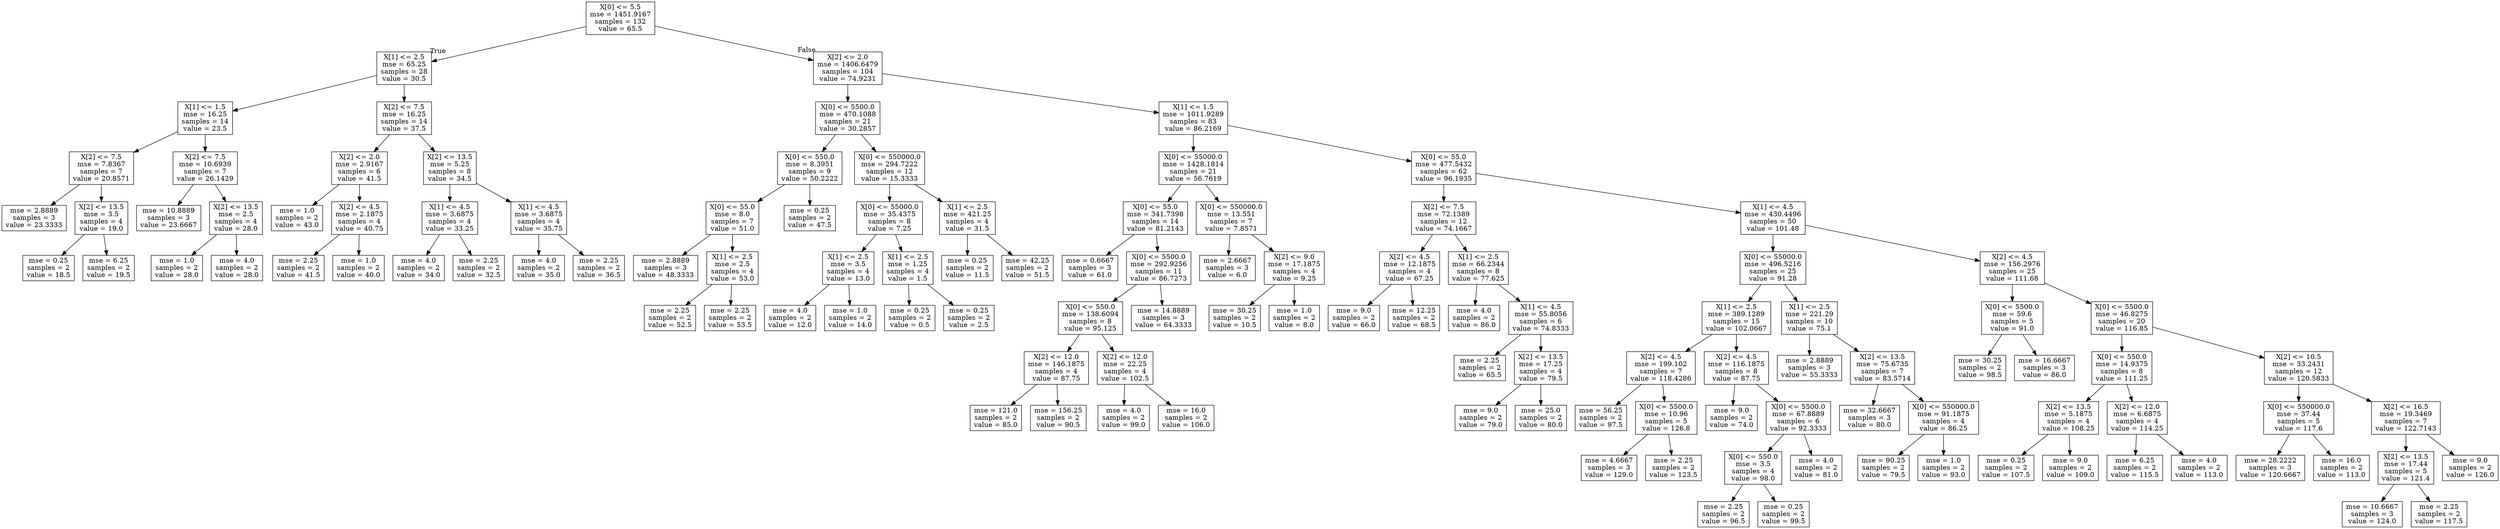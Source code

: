 digraph Tree {
node [shape=box] ;
0 [label="X[0] <= 5.5\nmse = 1451.9167\nsamples = 132\nvalue = 65.5"] ;
1 [label="X[1] <= 2.5\nmse = 65.25\nsamples = 28\nvalue = 30.5"] ;
0 -> 1 [labeldistance=2.5, labelangle=45, headlabel="True"] ;
2 [label="X[1] <= 1.5\nmse = 16.25\nsamples = 14\nvalue = 23.5"] ;
1 -> 2 ;
3 [label="X[2] <= 7.5\nmse = 7.8367\nsamples = 7\nvalue = 20.8571"] ;
2 -> 3 ;
4 [label="mse = 2.8889\nsamples = 3\nvalue = 23.3333"] ;
3 -> 4 ;
5 [label="X[2] <= 13.5\nmse = 3.5\nsamples = 4\nvalue = 19.0"] ;
3 -> 5 ;
6 [label="mse = 0.25\nsamples = 2\nvalue = 18.5"] ;
5 -> 6 ;
7 [label="mse = 6.25\nsamples = 2\nvalue = 19.5"] ;
5 -> 7 ;
8 [label="X[2] <= 7.5\nmse = 10.6939\nsamples = 7\nvalue = 26.1429"] ;
2 -> 8 ;
9 [label="mse = 10.8889\nsamples = 3\nvalue = 23.6667"] ;
8 -> 9 ;
10 [label="X[2] <= 13.5\nmse = 2.5\nsamples = 4\nvalue = 28.0"] ;
8 -> 10 ;
11 [label="mse = 1.0\nsamples = 2\nvalue = 28.0"] ;
10 -> 11 ;
12 [label="mse = 4.0\nsamples = 2\nvalue = 28.0"] ;
10 -> 12 ;
13 [label="X[2] <= 7.5\nmse = 16.25\nsamples = 14\nvalue = 37.5"] ;
1 -> 13 ;
14 [label="X[2] <= 2.0\nmse = 2.9167\nsamples = 6\nvalue = 41.5"] ;
13 -> 14 ;
15 [label="mse = 1.0\nsamples = 2\nvalue = 43.0"] ;
14 -> 15 ;
16 [label="X[2] <= 4.5\nmse = 2.1875\nsamples = 4\nvalue = 40.75"] ;
14 -> 16 ;
17 [label="mse = 2.25\nsamples = 2\nvalue = 41.5"] ;
16 -> 17 ;
18 [label="mse = 1.0\nsamples = 2\nvalue = 40.0"] ;
16 -> 18 ;
19 [label="X[2] <= 13.5\nmse = 5.25\nsamples = 8\nvalue = 34.5"] ;
13 -> 19 ;
20 [label="X[1] <= 4.5\nmse = 3.6875\nsamples = 4\nvalue = 33.25"] ;
19 -> 20 ;
21 [label="mse = 4.0\nsamples = 2\nvalue = 34.0"] ;
20 -> 21 ;
22 [label="mse = 2.25\nsamples = 2\nvalue = 32.5"] ;
20 -> 22 ;
23 [label="X[1] <= 4.5\nmse = 3.6875\nsamples = 4\nvalue = 35.75"] ;
19 -> 23 ;
24 [label="mse = 4.0\nsamples = 2\nvalue = 35.0"] ;
23 -> 24 ;
25 [label="mse = 2.25\nsamples = 2\nvalue = 36.5"] ;
23 -> 25 ;
26 [label="X[2] <= 2.0\nmse = 1406.6479\nsamples = 104\nvalue = 74.9231"] ;
0 -> 26 [labeldistance=2.5, labelangle=-45, headlabel="False"] ;
27 [label="X[0] <= 5500.0\nmse = 470.1088\nsamples = 21\nvalue = 30.2857"] ;
26 -> 27 ;
28 [label="X[0] <= 550.0\nmse = 8.3951\nsamples = 9\nvalue = 50.2222"] ;
27 -> 28 ;
29 [label="X[0] <= 55.0\nmse = 8.0\nsamples = 7\nvalue = 51.0"] ;
28 -> 29 ;
30 [label="mse = 2.8889\nsamples = 3\nvalue = 48.3333"] ;
29 -> 30 ;
31 [label="X[1] <= 2.5\nmse = 2.5\nsamples = 4\nvalue = 53.0"] ;
29 -> 31 ;
32 [label="mse = 2.25\nsamples = 2\nvalue = 52.5"] ;
31 -> 32 ;
33 [label="mse = 2.25\nsamples = 2\nvalue = 53.5"] ;
31 -> 33 ;
34 [label="mse = 0.25\nsamples = 2\nvalue = 47.5"] ;
28 -> 34 ;
35 [label="X[0] <= 550000.0\nmse = 294.7222\nsamples = 12\nvalue = 15.3333"] ;
27 -> 35 ;
36 [label="X[0] <= 55000.0\nmse = 35.4375\nsamples = 8\nvalue = 7.25"] ;
35 -> 36 ;
37 [label="X[1] <= 2.5\nmse = 3.5\nsamples = 4\nvalue = 13.0"] ;
36 -> 37 ;
38 [label="mse = 4.0\nsamples = 2\nvalue = 12.0"] ;
37 -> 38 ;
39 [label="mse = 1.0\nsamples = 2\nvalue = 14.0"] ;
37 -> 39 ;
40 [label="X[1] <= 2.5\nmse = 1.25\nsamples = 4\nvalue = 1.5"] ;
36 -> 40 ;
41 [label="mse = 0.25\nsamples = 2\nvalue = 0.5"] ;
40 -> 41 ;
42 [label="mse = 0.25\nsamples = 2\nvalue = 2.5"] ;
40 -> 42 ;
43 [label="X[1] <= 2.5\nmse = 421.25\nsamples = 4\nvalue = 31.5"] ;
35 -> 43 ;
44 [label="mse = 0.25\nsamples = 2\nvalue = 11.5"] ;
43 -> 44 ;
45 [label="mse = 42.25\nsamples = 2\nvalue = 51.5"] ;
43 -> 45 ;
46 [label="X[1] <= 1.5\nmse = 1011.9289\nsamples = 83\nvalue = 86.2169"] ;
26 -> 46 ;
47 [label="X[0] <= 55000.0\nmse = 1428.1814\nsamples = 21\nvalue = 56.7619"] ;
46 -> 47 ;
48 [label="X[0] <= 55.0\nmse = 341.7398\nsamples = 14\nvalue = 81.2143"] ;
47 -> 48 ;
49 [label="mse = 0.6667\nsamples = 3\nvalue = 61.0"] ;
48 -> 49 ;
50 [label="X[0] <= 5500.0\nmse = 292.9256\nsamples = 11\nvalue = 86.7273"] ;
48 -> 50 ;
51 [label="X[0] <= 550.0\nmse = 138.6094\nsamples = 8\nvalue = 95.125"] ;
50 -> 51 ;
52 [label="X[2] <= 12.0\nmse = 146.1875\nsamples = 4\nvalue = 87.75"] ;
51 -> 52 ;
53 [label="mse = 121.0\nsamples = 2\nvalue = 85.0"] ;
52 -> 53 ;
54 [label="mse = 156.25\nsamples = 2\nvalue = 90.5"] ;
52 -> 54 ;
55 [label="X[2] <= 12.0\nmse = 22.25\nsamples = 4\nvalue = 102.5"] ;
51 -> 55 ;
56 [label="mse = 4.0\nsamples = 2\nvalue = 99.0"] ;
55 -> 56 ;
57 [label="mse = 16.0\nsamples = 2\nvalue = 106.0"] ;
55 -> 57 ;
58 [label="mse = 14.8889\nsamples = 3\nvalue = 64.3333"] ;
50 -> 58 ;
59 [label="X[0] <= 550000.0\nmse = 13.551\nsamples = 7\nvalue = 7.8571"] ;
47 -> 59 ;
60 [label="mse = 2.6667\nsamples = 3\nvalue = 6.0"] ;
59 -> 60 ;
61 [label="X[2] <= 9.0\nmse = 17.1875\nsamples = 4\nvalue = 9.25"] ;
59 -> 61 ;
62 [label="mse = 30.25\nsamples = 2\nvalue = 10.5"] ;
61 -> 62 ;
63 [label="mse = 1.0\nsamples = 2\nvalue = 8.0"] ;
61 -> 63 ;
64 [label="X[0] <= 55.0\nmse = 477.5432\nsamples = 62\nvalue = 96.1935"] ;
46 -> 64 ;
65 [label="X[2] <= 7.5\nmse = 72.1389\nsamples = 12\nvalue = 74.1667"] ;
64 -> 65 ;
66 [label="X[2] <= 4.5\nmse = 12.1875\nsamples = 4\nvalue = 67.25"] ;
65 -> 66 ;
67 [label="mse = 9.0\nsamples = 2\nvalue = 66.0"] ;
66 -> 67 ;
68 [label="mse = 12.25\nsamples = 2\nvalue = 68.5"] ;
66 -> 68 ;
69 [label="X[1] <= 2.5\nmse = 66.2344\nsamples = 8\nvalue = 77.625"] ;
65 -> 69 ;
70 [label="mse = 4.0\nsamples = 2\nvalue = 86.0"] ;
69 -> 70 ;
71 [label="X[1] <= 4.5\nmse = 55.8056\nsamples = 6\nvalue = 74.8333"] ;
69 -> 71 ;
72 [label="mse = 2.25\nsamples = 2\nvalue = 65.5"] ;
71 -> 72 ;
73 [label="X[2] <= 13.5\nmse = 17.25\nsamples = 4\nvalue = 79.5"] ;
71 -> 73 ;
74 [label="mse = 9.0\nsamples = 2\nvalue = 79.0"] ;
73 -> 74 ;
75 [label="mse = 25.0\nsamples = 2\nvalue = 80.0"] ;
73 -> 75 ;
76 [label="X[1] <= 4.5\nmse = 430.4496\nsamples = 50\nvalue = 101.48"] ;
64 -> 76 ;
77 [label="X[0] <= 55000.0\nmse = 496.5216\nsamples = 25\nvalue = 91.28"] ;
76 -> 77 ;
78 [label="X[1] <= 2.5\nmse = 389.1289\nsamples = 15\nvalue = 102.0667"] ;
77 -> 78 ;
79 [label="X[2] <= 4.5\nmse = 199.102\nsamples = 7\nvalue = 118.4286"] ;
78 -> 79 ;
80 [label="mse = 56.25\nsamples = 2\nvalue = 97.5"] ;
79 -> 80 ;
81 [label="X[0] <= 5500.0\nmse = 10.96\nsamples = 5\nvalue = 126.8"] ;
79 -> 81 ;
82 [label="mse = 4.6667\nsamples = 3\nvalue = 129.0"] ;
81 -> 82 ;
83 [label="mse = 2.25\nsamples = 2\nvalue = 123.5"] ;
81 -> 83 ;
84 [label="X[2] <= 4.5\nmse = 116.1875\nsamples = 8\nvalue = 87.75"] ;
78 -> 84 ;
85 [label="mse = 9.0\nsamples = 2\nvalue = 74.0"] ;
84 -> 85 ;
86 [label="X[0] <= 5500.0\nmse = 67.8889\nsamples = 6\nvalue = 92.3333"] ;
84 -> 86 ;
87 [label="X[0] <= 550.0\nmse = 3.5\nsamples = 4\nvalue = 98.0"] ;
86 -> 87 ;
88 [label="mse = 2.25\nsamples = 2\nvalue = 96.5"] ;
87 -> 88 ;
89 [label="mse = 0.25\nsamples = 2\nvalue = 99.5"] ;
87 -> 89 ;
90 [label="mse = 4.0\nsamples = 2\nvalue = 81.0"] ;
86 -> 90 ;
91 [label="X[1] <= 2.5\nmse = 221.29\nsamples = 10\nvalue = 75.1"] ;
77 -> 91 ;
92 [label="mse = 2.8889\nsamples = 3\nvalue = 55.3333"] ;
91 -> 92 ;
93 [label="X[2] <= 13.5\nmse = 75.6735\nsamples = 7\nvalue = 83.5714"] ;
91 -> 93 ;
94 [label="mse = 32.6667\nsamples = 3\nvalue = 80.0"] ;
93 -> 94 ;
95 [label="X[0] <= 550000.0\nmse = 91.1875\nsamples = 4\nvalue = 86.25"] ;
93 -> 95 ;
96 [label="mse = 90.25\nsamples = 2\nvalue = 79.5"] ;
95 -> 96 ;
97 [label="mse = 1.0\nsamples = 2\nvalue = 93.0"] ;
95 -> 97 ;
98 [label="X[2] <= 4.5\nmse = 156.2976\nsamples = 25\nvalue = 111.68"] ;
76 -> 98 ;
99 [label="X[0] <= 5500.0\nmse = 59.6\nsamples = 5\nvalue = 91.0"] ;
98 -> 99 ;
100 [label="mse = 30.25\nsamples = 2\nvalue = 98.5"] ;
99 -> 100 ;
101 [label="mse = 16.6667\nsamples = 3\nvalue = 86.0"] ;
99 -> 101 ;
102 [label="X[0] <= 5500.0\nmse = 46.8275\nsamples = 20\nvalue = 116.85"] ;
98 -> 102 ;
103 [label="X[0] <= 550.0\nmse = 14.9375\nsamples = 8\nvalue = 111.25"] ;
102 -> 103 ;
104 [label="X[2] <= 13.5\nmse = 5.1875\nsamples = 4\nvalue = 108.25"] ;
103 -> 104 ;
105 [label="mse = 0.25\nsamples = 2\nvalue = 107.5"] ;
104 -> 105 ;
106 [label="mse = 9.0\nsamples = 2\nvalue = 109.0"] ;
104 -> 106 ;
107 [label="X[2] <= 12.0\nmse = 6.6875\nsamples = 4\nvalue = 114.25"] ;
103 -> 107 ;
108 [label="mse = 6.25\nsamples = 2\nvalue = 115.5"] ;
107 -> 108 ;
109 [label="mse = 4.0\nsamples = 2\nvalue = 113.0"] ;
107 -> 109 ;
110 [label="X[2] <= 10.5\nmse = 33.2431\nsamples = 12\nvalue = 120.5833"] ;
102 -> 110 ;
111 [label="X[0] <= 550000.0\nmse = 37.44\nsamples = 5\nvalue = 117.6"] ;
110 -> 111 ;
112 [label="mse = 28.2222\nsamples = 3\nvalue = 120.6667"] ;
111 -> 112 ;
113 [label="mse = 16.0\nsamples = 2\nvalue = 113.0"] ;
111 -> 113 ;
114 [label="X[2] <= 16.5\nmse = 19.3469\nsamples = 7\nvalue = 122.7143"] ;
110 -> 114 ;
115 [label="X[2] <= 13.5\nmse = 17.44\nsamples = 5\nvalue = 121.4"] ;
114 -> 115 ;
116 [label="mse = 10.6667\nsamples = 3\nvalue = 124.0"] ;
115 -> 116 ;
117 [label="mse = 2.25\nsamples = 2\nvalue = 117.5"] ;
115 -> 117 ;
118 [label="mse = 9.0\nsamples = 2\nvalue = 126.0"] ;
114 -> 118 ;
}
